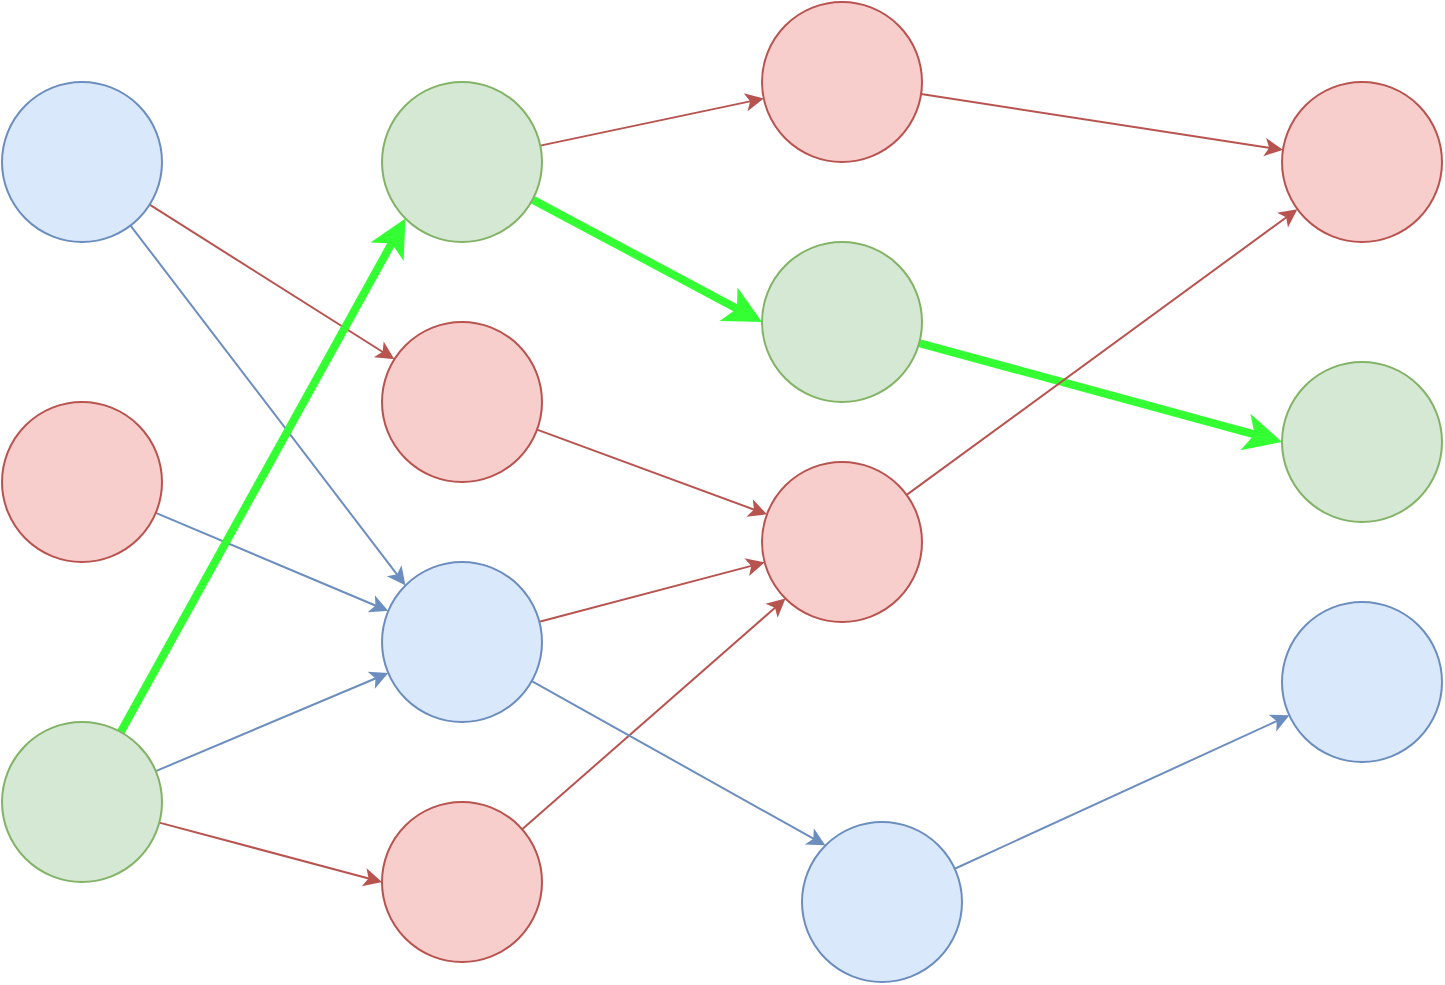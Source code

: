 <mxfile version="14.4.2" type="device"><diagram name="Page-1" id="12e1b939-464a-85fe-373e-61e167be1490"><mxGraphModel dx="1564" dy="884" grid="1" gridSize="10" guides="1" tooltips="1" connect="1" arrows="1" fold="1" page="1" pageScale="1.5" pageWidth="1169" pageHeight="826" background="#ffffff" math="0" shadow="0"><root><mxCell id="0"/><mxCell id="1" parent="0"/><mxCell id="5ySvXmJOl1B-XnJv0b8C-22" value="" style="edgeStyle=none;rounded=0;orthogonalLoop=1;jettySize=auto;html=1;fillColor=#f8cecc;strokeColor=#b85450;" edge="1" parent="1" source="5ySvXmJOl1B-XnJv0b8C-1" target="5ySvXmJOl1B-XnJv0b8C-8"><mxGeometry relative="1" as="geometry"/></mxCell><mxCell id="5ySvXmJOl1B-XnJv0b8C-25" value="" style="edgeStyle=none;rounded=0;orthogonalLoop=1;jettySize=auto;html=1;entryX=0;entryY=0;entryDx=0;entryDy=0;fillColor=#dae8fc;strokeColor=#6c8ebf;" edge="1" parent="1" source="5ySvXmJOl1B-XnJv0b8C-1" target="5ySvXmJOl1B-XnJv0b8C-10"><mxGeometry relative="1" as="geometry"/></mxCell><mxCell id="5ySvXmJOl1B-XnJv0b8C-1" value="" style="ellipse;whiteSpace=wrap;html=1;aspect=fixed;fillColor=#dae8fc;strokeColor=#6c8ebf;" vertex="1" parent="1"><mxGeometry x="280" y="240" width="80" height="80" as="geometry"/></mxCell><mxCell id="5ySvXmJOl1B-XnJv0b8C-24" value="" style="edgeStyle=none;rounded=0;orthogonalLoop=1;jettySize=auto;html=1;fillColor=#dae8fc;strokeColor=#6c8ebf;" edge="1" parent="1" source="5ySvXmJOl1B-XnJv0b8C-2" target="5ySvXmJOl1B-XnJv0b8C-10"><mxGeometry relative="1" as="geometry"/></mxCell><mxCell id="5ySvXmJOl1B-XnJv0b8C-2" value="" style="ellipse;whiteSpace=wrap;html=1;aspect=fixed;fillColor=#f8cecc;strokeColor=#b85450;direction=south;" vertex="1" parent="1"><mxGeometry x="280" y="400" width="80" height="80" as="geometry"/></mxCell><mxCell id="5ySvXmJOl1B-XnJv0b8C-26" value="" style="edgeStyle=none;rounded=0;orthogonalLoop=1;jettySize=auto;html=1;fillColor=#dae8fc;strokeColor=#6c8ebf;" edge="1" parent="1" source="5ySvXmJOl1B-XnJv0b8C-3" target="5ySvXmJOl1B-XnJv0b8C-10"><mxGeometry relative="1" as="geometry"/></mxCell><mxCell id="5ySvXmJOl1B-XnJv0b8C-27" value="" style="edgeStyle=none;rounded=0;orthogonalLoop=1;jettySize=auto;html=1;entryX=0;entryY=0.5;entryDx=0;entryDy=0;fillColor=#f8cecc;strokeColor=#b85450;" edge="1" parent="1" source="5ySvXmJOl1B-XnJv0b8C-3" target="5ySvXmJOl1B-XnJv0b8C-9"><mxGeometry relative="1" as="geometry"/></mxCell><mxCell id="5ySvXmJOl1B-XnJv0b8C-28" value="" style="edgeStyle=none;rounded=0;orthogonalLoop=1;jettySize=auto;html=1;entryX=0;entryY=1;entryDx=0;entryDy=0;fillColor=#60a917;strokeWidth=4;strokeColor=#33FF33;" edge="1" parent="1" source="5ySvXmJOl1B-XnJv0b8C-3" target="5ySvXmJOl1B-XnJv0b8C-5"><mxGeometry relative="1" as="geometry"/></mxCell><mxCell id="5ySvXmJOl1B-XnJv0b8C-3" value="" style="ellipse;whiteSpace=wrap;html=1;aspect=fixed;fillColor=#d5e8d4;strokeColor=#82b366;" vertex="1" parent="1"><mxGeometry x="280" y="560" width="80" height="80" as="geometry"/></mxCell><mxCell id="5ySvXmJOl1B-XnJv0b8C-29" value="" style="edgeStyle=none;rounded=0;orthogonalLoop=1;jettySize=auto;html=1;strokeColor=#33FF33;strokeWidth=4;entryX=0;entryY=0.5;entryDx=0;entryDy=0;" edge="1" parent="1" source="5ySvXmJOl1B-XnJv0b8C-5" target="5ySvXmJOl1B-XnJv0b8C-6"><mxGeometry relative="1" as="geometry"/></mxCell><mxCell id="5ySvXmJOl1B-XnJv0b8C-41" value="" style="edgeStyle=none;rounded=0;orthogonalLoop=1;jettySize=auto;html=1;strokeColor=#b85450;strokeWidth=1;fillColor=#f8cecc;" edge="1" parent="1" source="5ySvXmJOl1B-XnJv0b8C-5" target="5ySvXmJOl1B-XnJv0b8C-12"><mxGeometry relative="1" as="geometry"/></mxCell><mxCell id="5ySvXmJOl1B-XnJv0b8C-5" value="" style="ellipse;whiteSpace=wrap;html=1;aspect=fixed;fillColor=#d5e8d4;strokeColor=#82b366;" vertex="1" parent="1"><mxGeometry x="470" y="240" width="80" height="80" as="geometry"/></mxCell><mxCell id="5ySvXmJOl1B-XnJv0b8C-30" value="" style="edgeStyle=none;rounded=0;orthogonalLoop=1;jettySize=auto;html=1;strokeColor=#33FF33;strokeWidth=4;entryX=0;entryY=0.5;entryDx=0;entryDy=0;" edge="1" parent="1" source="5ySvXmJOl1B-XnJv0b8C-6" target="5ySvXmJOl1B-XnJv0b8C-7"><mxGeometry relative="1" as="geometry"/></mxCell><mxCell id="5ySvXmJOl1B-XnJv0b8C-6" value="" style="ellipse;whiteSpace=wrap;html=1;aspect=fixed;fillColor=#d5e8d4;strokeColor=#82b366;" vertex="1" parent="1"><mxGeometry x="660" y="320" width="80" height="80" as="geometry"/></mxCell><mxCell id="5ySvXmJOl1B-XnJv0b8C-7" value="" style="ellipse;whiteSpace=wrap;html=1;aspect=fixed;fillColor=#d5e8d4;strokeColor=#82b366;" vertex="1" parent="1"><mxGeometry x="920" y="380" width="80" height="80" as="geometry"/></mxCell><mxCell id="5ySvXmJOl1B-XnJv0b8C-42" value="" style="edgeStyle=none;rounded=0;orthogonalLoop=1;jettySize=auto;html=1;strokeColor=#b85450;strokeWidth=1;fillColor=#f8cecc;" edge="1" parent="1" source="5ySvXmJOl1B-XnJv0b8C-8" target="5ySvXmJOl1B-XnJv0b8C-13"><mxGeometry relative="1" as="geometry"/></mxCell><mxCell id="5ySvXmJOl1B-XnJv0b8C-8" value="" style="ellipse;whiteSpace=wrap;html=1;aspect=fixed;fillColor=#f8cecc;strokeColor=#b85450;" vertex="1" parent="1"><mxGeometry x="470" y="360" width="80" height="80" as="geometry"/></mxCell><mxCell id="5ySvXmJOl1B-XnJv0b8C-34" value="" style="edgeStyle=none;rounded=0;orthogonalLoop=1;jettySize=auto;html=1;strokeColor=#b85450;strokeWidth=1;entryX=0;entryY=1;entryDx=0;entryDy=0;fillColor=#f8cecc;" edge="1" parent="1" source="5ySvXmJOl1B-XnJv0b8C-9" target="5ySvXmJOl1B-XnJv0b8C-13"><mxGeometry relative="1" as="geometry"/></mxCell><mxCell id="5ySvXmJOl1B-XnJv0b8C-9" value="" style="ellipse;whiteSpace=wrap;html=1;aspect=fixed;fillColor=#f8cecc;strokeColor=#b85450;" vertex="1" parent="1"><mxGeometry x="470" y="600" width="80" height="80" as="geometry"/></mxCell><mxCell id="5ySvXmJOl1B-XnJv0b8C-37" value="" style="edgeStyle=none;rounded=0;orthogonalLoop=1;jettySize=auto;html=1;strokeColor=#b85450;strokeWidth=1;fillColor=#f8cecc;" edge="1" parent="1" source="5ySvXmJOl1B-XnJv0b8C-10" target="5ySvXmJOl1B-XnJv0b8C-13"><mxGeometry relative="1" as="geometry"/></mxCell><mxCell id="5ySvXmJOl1B-XnJv0b8C-38" value="" style="edgeStyle=none;rounded=0;orthogonalLoop=1;jettySize=auto;html=1;strokeColor=#6c8ebf;strokeWidth=1;entryX=0;entryY=0;entryDx=0;entryDy=0;fillColor=#dae8fc;" edge="1" parent="1" source="5ySvXmJOl1B-XnJv0b8C-10" target="5ySvXmJOl1B-XnJv0b8C-14"><mxGeometry relative="1" as="geometry"/></mxCell><mxCell id="5ySvXmJOl1B-XnJv0b8C-10" value="" style="ellipse;whiteSpace=wrap;html=1;aspect=fixed;fillColor=#dae8fc;strokeColor=#6c8ebf;" vertex="1" parent="1"><mxGeometry x="470" y="480" width="80" height="80" as="geometry"/></mxCell><mxCell id="5ySvXmJOl1B-XnJv0b8C-40" value="" style="edgeStyle=none;rounded=0;orthogonalLoop=1;jettySize=auto;html=1;strokeColor=#b85450;strokeWidth=1;fillColor=#f8cecc;" edge="1" parent="1" source="5ySvXmJOl1B-XnJv0b8C-12" target="5ySvXmJOl1B-XnJv0b8C-17"><mxGeometry relative="1" as="geometry"/></mxCell><mxCell id="5ySvXmJOl1B-XnJv0b8C-12" value="" style="ellipse;whiteSpace=wrap;html=1;aspect=fixed;fillColor=#f8cecc;strokeColor=#b85450;" vertex="1" parent="1"><mxGeometry x="660" y="200" width="80" height="80" as="geometry"/></mxCell><mxCell id="5ySvXmJOl1B-XnJv0b8C-39" value="" style="edgeStyle=none;rounded=0;orthogonalLoop=1;jettySize=auto;html=1;strokeColor=#b85450;strokeWidth=1;fillColor=#f8cecc;" edge="1" parent="1" source="5ySvXmJOl1B-XnJv0b8C-13" target="5ySvXmJOl1B-XnJv0b8C-17"><mxGeometry relative="1" as="geometry"/></mxCell><mxCell id="5ySvXmJOl1B-XnJv0b8C-13" value="" style="ellipse;whiteSpace=wrap;html=1;aspect=fixed;fillColor=#f8cecc;strokeColor=#b85450;" vertex="1" parent="1"><mxGeometry x="660" y="430" width="80" height="80" as="geometry"/></mxCell><mxCell id="5ySvXmJOl1B-XnJv0b8C-36" value="" style="edgeStyle=none;rounded=0;orthogonalLoop=1;jettySize=auto;html=1;strokeColor=#6c8ebf;strokeWidth=1;fillColor=#dae8fc;" edge="1" parent="1" source="5ySvXmJOl1B-XnJv0b8C-14" target="5ySvXmJOl1B-XnJv0b8C-16"><mxGeometry relative="1" as="geometry"/></mxCell><mxCell id="5ySvXmJOl1B-XnJv0b8C-14" value="" style="ellipse;whiteSpace=wrap;html=1;aspect=fixed;fillColor=#dae8fc;strokeColor=#6c8ebf;" vertex="1" parent="1"><mxGeometry x="680" y="610" width="80" height="80" as="geometry"/></mxCell><mxCell id="5ySvXmJOl1B-XnJv0b8C-16" value="" style="ellipse;whiteSpace=wrap;html=1;aspect=fixed;fillColor=#dae8fc;strokeColor=#6c8ebf;" vertex="1" parent="1"><mxGeometry x="920" y="500" width="80" height="80" as="geometry"/></mxCell><mxCell id="5ySvXmJOl1B-XnJv0b8C-17" value="" style="ellipse;whiteSpace=wrap;html=1;aspect=fixed;fillColor=#f8cecc;strokeColor=#b85450;" vertex="1" parent="1"><mxGeometry x="920" y="240" width="80" height="80" as="geometry"/></mxCell></root></mxGraphModel></diagram></mxfile>